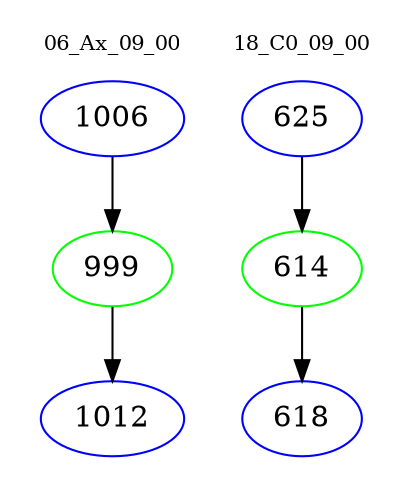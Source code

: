 digraph{
subgraph cluster_0 {
color = white
label = "06_Ax_09_00";
fontsize=10;
T0_1006 [label="1006", color="blue"]
T0_1006 -> T0_999 [color="black"]
T0_999 [label="999", color="green"]
T0_999 -> T0_1012 [color="black"]
T0_1012 [label="1012", color="blue"]
}
subgraph cluster_1 {
color = white
label = "18_C0_09_00";
fontsize=10;
T1_625 [label="625", color="blue"]
T1_625 -> T1_614 [color="black"]
T1_614 [label="614", color="green"]
T1_614 -> T1_618 [color="black"]
T1_618 [label="618", color="blue"]
}
}
